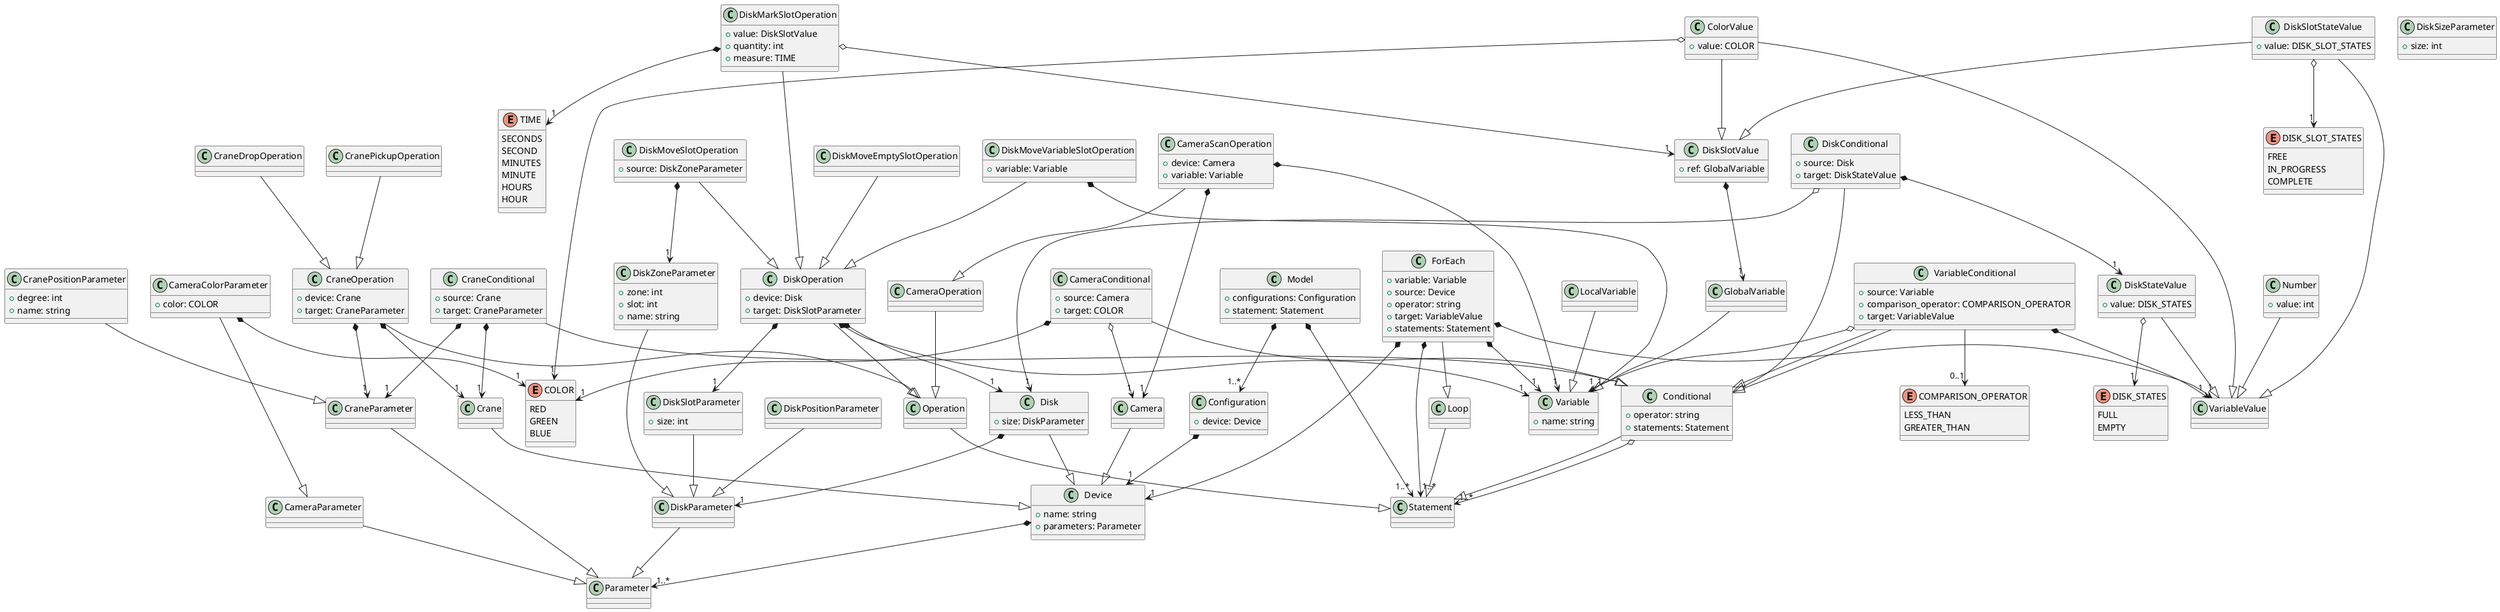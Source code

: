 @startuml
class Model {
    + configurations: Configuration
    + statement: Statement
}

class Configuration {
    + device: Device
}

class Statement
class Loop
class Operation
class Conditional {
    + operator: string
    + statements: Statement
}
class VariableConditional

class Device {
    + name: string
    + parameters: Parameter
}
class Parameter
class Number {
    + value: int
}
class Crane
class CraneParameter
class CranePositionParameter {
    + degree: int
    + name: string
}
class CranePickupOperation
class CraneDropOperation

class DiskMoveVariableSlotOperation {
    + variable: Variable
}
class CameraScanOperation {
    + device: Camera
    + variable: Variable
}
class ForEach {
    + variable: Variable
    + source: Device
    + operator: string
    + target: VariableValue
    + statements: Statement
}
class CraneOperation {
    + device: Crane
    + target: CraneParameter
}
class CraneConditional {
    + source: Crane
    + target: CraneParameter
}

class Disk {
    + size: DiskParameter
}
class DiskParameter
class DiskSizeParameter {
    + size: int
}
class DiskSlotParameter {
    + size: int
}
class DiskZoneParameter {
    + zone: int
    + slot: int
    + name: string
}
class DiskConditional {
    + source: Disk
    + target: DiskStateValue
}
class DiskOperation {
    + device: Disk
    + target: DiskSlotParameter
}
class DiskPositionParameter
class DiskSlotValue {
    + ref: GlobalVariable
}
class DiskStateValue {
    + value: DISK_STATES
}
class DiskSlotStateValue {
    + value: DISK_SLOT_STATES
}
class DiskMoveSlotOperation {
    + source: DiskZoneParameter
}
class DiskMoveEmptySlotOperation
class DiskMarkSlotOperation {
    + value: DiskSlotValue
    + quantity: int
    + measure: TIME
}

class Camera
class CameraColorParameter {
    + color: COLOR
}
class CameraOperation
class CameraConditional {
    + source: Camera
    + target: COLOR
}

class Variable {
    + name: string
}
class VariableValue
class VariableConditional {
    + source: Variable
    + comparison_operator: COMPARISON_OPERATOR
    + target: VariableValue
}
class GlobalVariable
class LocalVariable
class ColorValue {
    + value: COLOR
}

enum COMPARISON_OPERATOR {
    LESS_THAN
    GREATER_THAN
}
enum COLOR {
    RED
    GREEN
    BLUE
}
enum DISK_STATES {
    FULL
    EMPTY
}
enum DISK_SLOT_STATES {
    FREE
    IN_PROGRESS
    COMPLETE
}
enum TIME {
    SECONDS
    SECOND
    MINUTES
    MINUTE
    HOURS
    HOUR
}

' Model
Model *--> "1..*" Configuration
Model *--> "1..*" Statement



' Configuration
Configuration *--> "1" Device
' Configuration:Device
Device *--> "1..*" Parameter
' Configuration:Device:Disk
Disk --|> Device
Disk *--> "1" DiskParameter
DiskParameter --|> Parameter
DiskPositionParameter --|> DiskParameter
DiskSlotParameter --|> DiskParameter
DiskZoneParameter --|> DiskParameter

' Configuration:Device:Camera
Camera --|> Device
CameraParameter --|> Parameter
CameraColorParameter --|> CameraParameter
CameraColorParameter *--> "1" COLOR

' Configuration:Device:Crane
Crane --|> Device
CraneParameter --|> Parameter
CranePositionParameter --|> CraneParameter
' Statements
' Statements:Conditionals
Conditional --|> Statement
Conditional o--> "1..*" Statement

VariableConditional --|> Conditional

CraneConditional --|> Conditional
CraneConditional *--> "1" Crane
CraneConditional *--> "1" CraneParameter

DiskConditional --|> Conditional
DiskConditional o--> "1" Disk
DiskConditional *--> "1" DiskStateValue

CameraConditional --|> Conditional
CameraConditional o--> "1" Camera
CameraConditional *--> "1" COLOR

VariableConditional --|> Conditional
VariableConditional o--> "1" Variable
VariableConditional --> "0..1" COMPARISON_OPERATOR
VariableConditional *--> "1" VariableValue

' Statements:Operations
Operation --|> Statement

CraneOperation --|> Operation
CraneOperation *--> "1" Crane
CraneOperation *--> "1" CraneParameter
CraneDropOperation --|> CraneOperation
CranePickupOperation --|> CraneOperation

DiskOperation --|> Operation
DiskOperation *--> "1" Disk
DiskOperation *--> "1" Variable
DiskOperation *--> "1" DiskSlotParameter

CameraOperation --|> Operation
CameraScanOperation --|> CameraOperation
CameraScanOperation *--> "1" Camera
CameraScanOperation *--> "1" Variable

DiskMoveSlotOperation --|> DiskOperation
DiskMoveSlotOperation *--> "1" DiskZoneParameter

DiskMoveVariableSlotOperation --|> DiskOperation
DiskMoveVariableSlotOperation *--> "1" Variable

DiskMoveEmptySlotOperation --|> DiskOperation

DiskMarkSlotOperation --|> DiskOperation
DiskMarkSlotOperation o--> "1" DiskSlotValue
DiskMarkSlotOperation *--> "1" TIME

' Statements:Loops
Loop --|> Statement
ForEach --|> Loop
ForEach *--> "1" Variable
ForEach *--> "1" Device 
ForEach *--> "1" VariableValue
ForEach *--> "1..*" Statement 

' Variables
LocalVariable --|> Variable
GlobalVariable --|> Variable

' Values
DiskSlotValue *--> "1" GlobalVariable
DiskStateValue --|> VariableValue
DiskStateValue o--> "1" DISK_STATES
DiskSlotStateValue --|> VariableValue
DiskSlotStateValue --|> DiskSlotValue
DiskSlotStateValue o--> "1" DISK_SLOT_STATES
ColorValue --|> VariableValue
ColorValue --|> DiskSlotValue
ColorValue o--> "1" COLOR
Number --|> VariableValue

@enduml